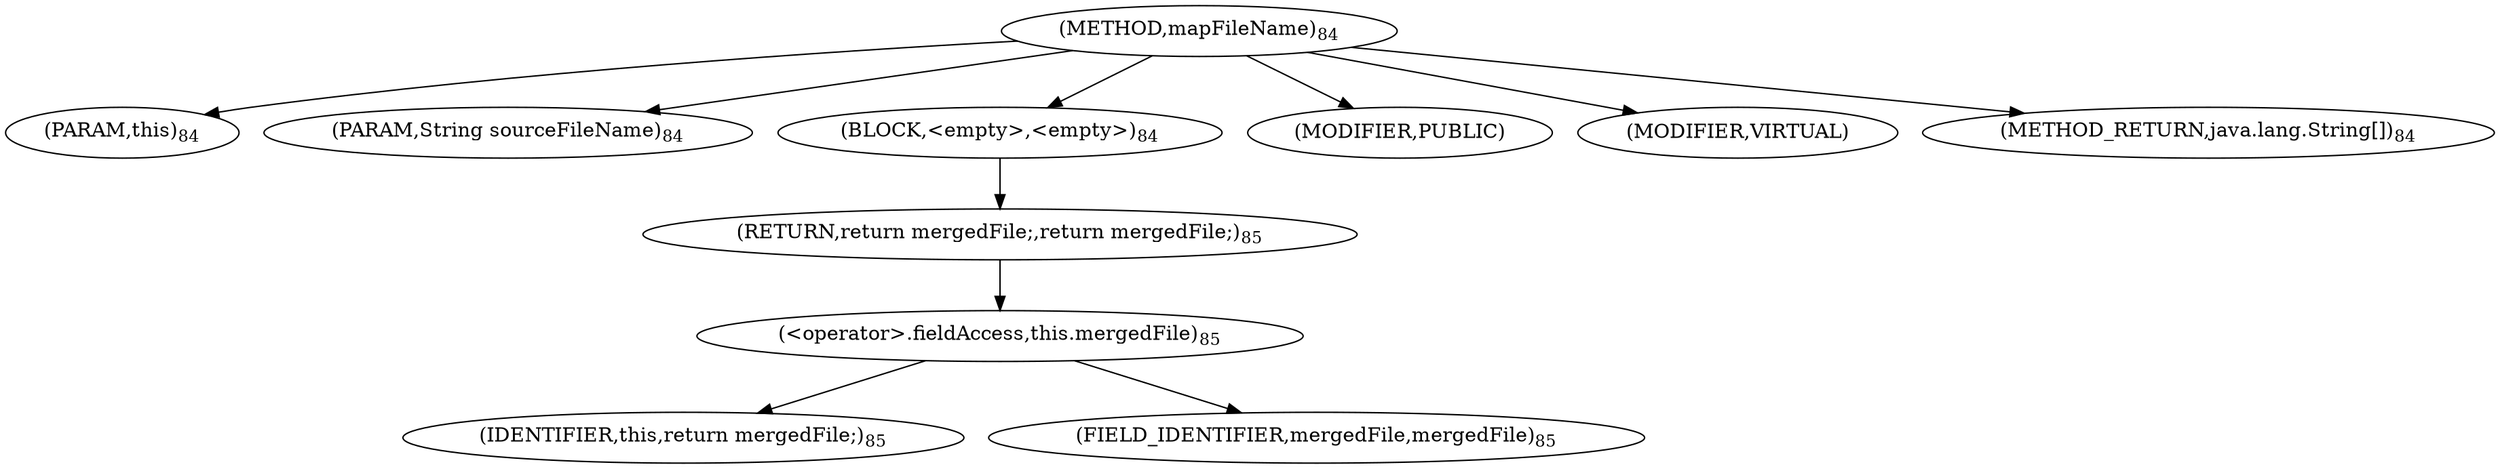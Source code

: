 digraph "mapFileName" {  
"42" [label = <(METHOD,mapFileName)<SUB>84</SUB>> ]
"43" [label = <(PARAM,this)<SUB>84</SUB>> ]
"44" [label = <(PARAM,String sourceFileName)<SUB>84</SUB>> ]
"45" [label = <(BLOCK,&lt;empty&gt;,&lt;empty&gt;)<SUB>84</SUB>> ]
"46" [label = <(RETURN,return mergedFile;,return mergedFile;)<SUB>85</SUB>> ]
"47" [label = <(&lt;operator&gt;.fieldAccess,this.mergedFile)<SUB>85</SUB>> ]
"48" [label = <(IDENTIFIER,this,return mergedFile;)<SUB>85</SUB>> ]
"49" [label = <(FIELD_IDENTIFIER,mergedFile,mergedFile)<SUB>85</SUB>> ]
"50" [label = <(MODIFIER,PUBLIC)> ]
"51" [label = <(MODIFIER,VIRTUAL)> ]
"52" [label = <(METHOD_RETURN,java.lang.String[])<SUB>84</SUB>> ]
  "42" -> "43" 
  "42" -> "44" 
  "42" -> "45" 
  "42" -> "50" 
  "42" -> "51" 
  "42" -> "52" 
  "45" -> "46" 
  "46" -> "47" 
  "47" -> "48" 
  "47" -> "49" 
}
